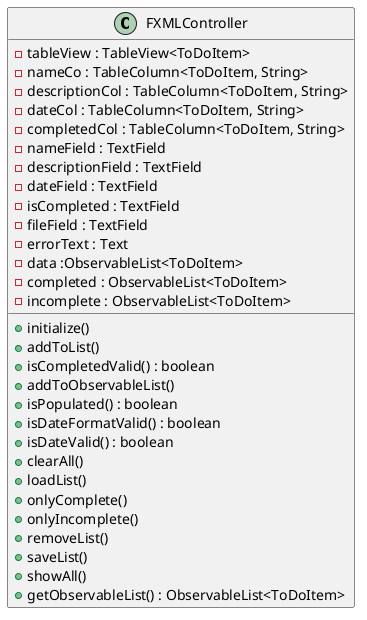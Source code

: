@startuml

class FXMLController {
    -tableView : TableView<ToDoItem>
    -nameCo : TableColumn<ToDoItem, String>
    -descriptionCol : TableColumn<ToDoItem, String>
    -dateCol : TableColumn<ToDoItem, String>
    -completedCol : TableColumn<ToDoItem, String>
    -nameField : TextField
    -descriptionField : TextField
    -dateField : TextField
    -isCompleted : TextField
    -fileField : TextField
    -errorText : Text
    -data :ObservableList<ToDoItem>
    -completed : ObservableList<ToDoItem>
    -incomplete : ObservableList<ToDoItem>
    +initialize()
    +addToList()
    +isCompletedValid() : boolean
    +addToObservableList()
    +isPopulated() : boolean
    +isDateFormatValid() : boolean
    +isDateValid() : boolean
    +clearAll()
    +loadList()
    +onlyComplete()
    +onlyIncomplete()
    +removeList()
    +saveList()
    +showAll()
    +getObservableList() : ObservableList<ToDoItem>

}

@enduml